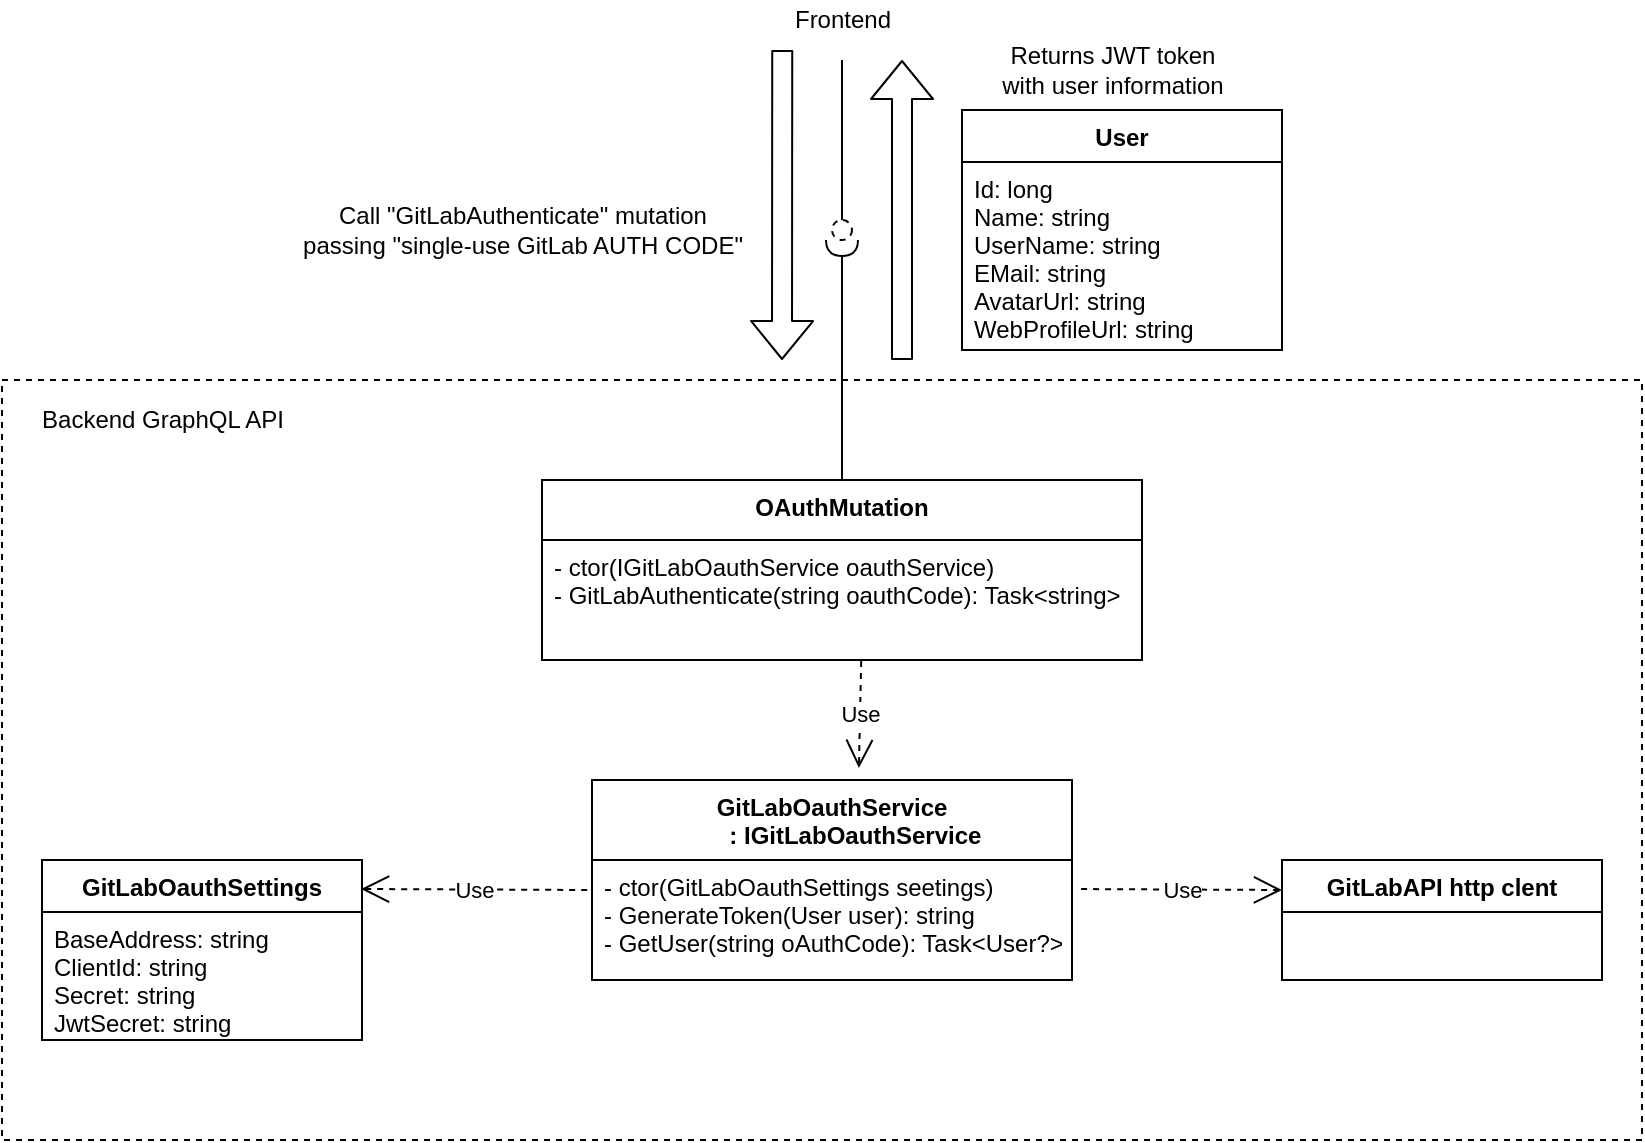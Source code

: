 <mxfile>
    <diagram id="HO2sN8D8OVh3ecPjYA3B" name="Page-1">
        <mxGraphModel dx="1011" dy="568" grid="1" gridSize="10" guides="1" tooltips="1" connect="1" arrows="1" fold="1" page="1" pageScale="1" pageWidth="850" pageHeight="1100" math="0" shadow="0">
            <root>
                <mxCell id="0"/>
                <mxCell id="1" parent="0"/>
                <mxCell id="19" value="" style="rounded=0;whiteSpace=wrap;html=1;dashed=1;" parent="1" vertex="1">
                    <mxGeometry x="10" y="290" width="820" height="380" as="geometry"/>
                </mxCell>
                <mxCell id="2" value="User" style="swimlane;fontStyle=1;align=center;verticalAlign=top;childLayout=stackLayout;horizontal=1;startSize=26;horizontalStack=0;resizeParent=1;resizeParentMax=0;resizeLast=0;collapsible=1;marginBottom=0;" parent="1" vertex="1">
                    <mxGeometry x="490" y="155" width="160" height="120" as="geometry"/>
                </mxCell>
                <mxCell id="3" value="Id: long&#10;Name: string&#10;UserName: string&#10;EMail: string&#10;AvatarUrl: string&#10;WebProfileUrl: string" style="text;strokeColor=none;fillColor=none;align=left;verticalAlign=top;spacingLeft=4;spacingRight=4;overflow=hidden;rotatable=0;points=[[0,0.5],[1,0.5]];portConstraint=eastwest;" parent="2" vertex="1">
                    <mxGeometry y="26" width="160" height="94" as="geometry"/>
                </mxCell>
                <mxCell id="11" value="GitLabOauthSettings" style="swimlane;fontStyle=1;align=center;verticalAlign=top;childLayout=stackLayout;horizontal=1;startSize=26;horizontalStack=0;resizeParent=1;resizeParentMax=0;resizeLast=0;collapsible=1;marginBottom=0;" parent="1" vertex="1">
                    <mxGeometry x="30" y="530" width="160" height="90" as="geometry"/>
                </mxCell>
                <mxCell id="12" value="BaseAddress: string&#10;ClientId: string&#10;Secret: string&#10;JwtSecret: string" style="text;strokeColor=none;fillColor=none;align=left;verticalAlign=top;spacingLeft=4;spacingRight=4;overflow=hidden;rotatable=0;points=[[0,0.5],[1,0.5]];portConstraint=eastwest;" parent="11" vertex="1">
                    <mxGeometry y="26" width="160" height="64" as="geometry"/>
                </mxCell>
                <mxCell id="13" value="GitLabOauthService &#10;       : IGitLabOauthService" style="swimlane;fontStyle=1;align=center;verticalAlign=top;childLayout=stackLayout;horizontal=1;startSize=40;horizontalStack=0;resizeParent=1;resizeParentMax=0;resizeLast=0;collapsible=1;marginBottom=0;" parent="1" vertex="1">
                    <mxGeometry x="305" y="490" width="240" height="100" as="geometry"/>
                </mxCell>
                <mxCell id="16" value="- ctor(GitLabOauthSettings seetings)&#10;- GenerateToken(User user): string&#10;- GetUser(string oAuthCode): Task&lt;User?&gt;" style="text;strokeColor=none;fillColor=none;align=left;verticalAlign=top;spacingLeft=4;spacingRight=4;overflow=hidden;rotatable=0;points=[[0,0.5],[1,0.5]];portConstraint=eastwest;" parent="13" vertex="1">
                    <mxGeometry y="40" width="240" height="60" as="geometry"/>
                </mxCell>
                <mxCell id="17" value="OAuthMutation" style="swimlane;fontStyle=1;align=center;verticalAlign=top;childLayout=stackLayout;horizontal=1;startSize=30;horizontalStack=0;resizeParent=1;resizeParentMax=0;resizeLast=0;collapsible=1;marginBottom=0;" parent="1" vertex="1">
                    <mxGeometry x="280" y="340" width="300" height="90" as="geometry"/>
                </mxCell>
                <mxCell id="18" value="- ctor(IGitLabOauthService oauthService)&#10;- GitLabAuthenticate(string oauthCode): Task&lt;string&gt;" style="text;strokeColor=none;fillColor=none;align=left;verticalAlign=top;spacingLeft=4;spacingRight=4;overflow=hidden;rotatable=0;points=[[0,0.5],[1,0.5]];portConstraint=eastwest;" parent="17" vertex="1">
                    <mxGeometry y="30" width="300" height="60" as="geometry"/>
                </mxCell>
                <mxCell id="20" value="Use" style="endArrow=open;endSize=12;dashed=1;html=1;exitX=-0.01;exitY=0.25;exitDx=0;exitDy=0;exitPerimeter=0;entryX=0.997;entryY=0.161;entryDx=0;entryDy=0;entryPerimeter=0;" parent="1" source="16" target="11" edge="1">
                    <mxGeometry width="160" relative="1" as="geometry">
                        <mxPoint x="440" y="510" as="sourcePoint"/>
                        <mxPoint x="193" y="547" as="targetPoint"/>
                    </mxGeometry>
                </mxCell>
                <mxCell id="21" value="Use" style="endArrow=open;endSize=12;dashed=1;html=1;exitX=0.532;exitY=1.008;exitDx=0;exitDy=0;exitPerimeter=0;entryX=0.556;entryY=-0.06;entryDx=0;entryDy=0;entryPerimeter=0;" parent="1" source="18" target="13" edge="1">
                    <mxGeometry width="160" relative="1" as="geometry">
                        <mxPoint x="312.6" y="555" as="sourcePoint"/>
                        <mxPoint x="198.08" y="515.53" as="targetPoint"/>
                    </mxGeometry>
                </mxCell>
                <mxCell id="22" value="Backend GraphQL API" style="text;html=1;align=center;verticalAlign=middle;resizable=0;points=[];autosize=1;strokeColor=none;" parent="1" vertex="1">
                    <mxGeometry x="20" y="300" width="140" height="20" as="geometry"/>
                </mxCell>
                <mxCell id="23" value="" style="rounded=0;orthogonalLoop=1;jettySize=auto;html=1;endArrow=none;endFill=0;" parent="1" edge="1">
                    <mxGeometry relative="1" as="geometry">
                        <mxPoint x="430" y="130" as="sourcePoint"/>
                        <mxPoint x="430" y="220" as="targetPoint"/>
                    </mxGeometry>
                </mxCell>
                <mxCell id="24" value="" style="rounded=0;orthogonalLoop=1;jettySize=auto;html=1;endArrow=halfCircle;endFill=0;endSize=6;strokeWidth=1;" parent="1" source="17" edge="1">
                    <mxGeometry relative="1" as="geometry">
                        <mxPoint x="450" y="185" as="sourcePoint"/>
                        <mxPoint x="430" y="220" as="targetPoint"/>
                    </mxGeometry>
                </mxCell>
                <mxCell id="25" value="" style="ellipse;whiteSpace=wrap;html=1;fontFamily=Helvetica;fontSize=12;fontColor=#000000;align=center;strokeColor=#000000;fillColor=#ffffff;points=[];aspect=fixed;resizable=0;dashed=1;" parent="1" vertex="1">
                    <mxGeometry x="425" y="210" width="10" height="10" as="geometry"/>
                </mxCell>
                <mxCell id="26" value="Frontend" style="text;html=1;align=center;verticalAlign=middle;resizable=0;points=[];autosize=1;strokeColor=none;" parent="1" vertex="1">
                    <mxGeometry x="400" y="100" width="60" height="20" as="geometry"/>
                </mxCell>
                <mxCell id="27" value="" style="shape=flexArrow;endArrow=classic;html=1;exitX=0.002;exitY=1.25;exitDx=0;exitDy=0;exitPerimeter=0;" parent="1" source="26" edge="1">
                    <mxGeometry width="50" height="50" relative="1" as="geometry">
                        <mxPoint x="250" y="220" as="sourcePoint"/>
                        <mxPoint x="400" y="280" as="targetPoint"/>
                    </mxGeometry>
                </mxCell>
                <mxCell id="28" value="Call &quot;GitLabAuthenticate&quot; mutation &lt;br&gt;passing &quot;single-use GitLab AUTH CODE&quot;" style="text;html=1;align=center;verticalAlign=middle;resizable=0;points=[];autosize=1;strokeColor=none;" parent="1" vertex="1">
                    <mxGeometry x="150" y="200" width="240" height="30" as="geometry"/>
                </mxCell>
                <mxCell id="29" value="" style="shape=flexArrow;endArrow=classic;html=1;" parent="1" edge="1">
                    <mxGeometry width="50" height="50" relative="1" as="geometry">
                        <mxPoint x="460" y="280" as="sourcePoint"/>
                        <mxPoint x="460" y="130" as="targetPoint"/>
                    </mxGeometry>
                </mxCell>
                <mxCell id="30" value="Returns JWT token&lt;br&gt;with user information" style="text;html=1;align=center;verticalAlign=middle;resizable=0;points=[];autosize=1;strokeColor=none;" parent="1" vertex="1">
                    <mxGeometry x="500" y="120" width="130" height="30" as="geometry"/>
                </mxCell>
                <mxCell id="31" value="Use" style="endArrow=open;endSize=12;dashed=1;html=1;exitX=1.019;exitY=0.242;exitDx=0;exitDy=0;exitPerimeter=0;entryX=0;entryY=0.25;entryDx=0;entryDy=0;" parent="1" source="16" target="32" edge="1">
                    <mxGeometry width="160" relative="1" as="geometry">
                        <mxPoint x="312.6" y="555" as="sourcePoint"/>
                        <mxPoint x="199.52" y="554.49" as="targetPoint"/>
                    </mxGeometry>
                </mxCell>
                <mxCell id="32" value="GitLabAPI http clent" style="swimlane;fontStyle=1;align=center;verticalAlign=top;childLayout=stackLayout;horizontal=1;startSize=26;horizontalStack=0;resizeParent=1;resizeParentMax=0;resizeLast=0;collapsible=1;marginBottom=0;" parent="1" vertex="1">
                    <mxGeometry x="650" y="530" width="160" height="60" as="geometry"/>
                </mxCell>
            </root>
        </mxGraphModel>
    </diagram>
</mxfile>